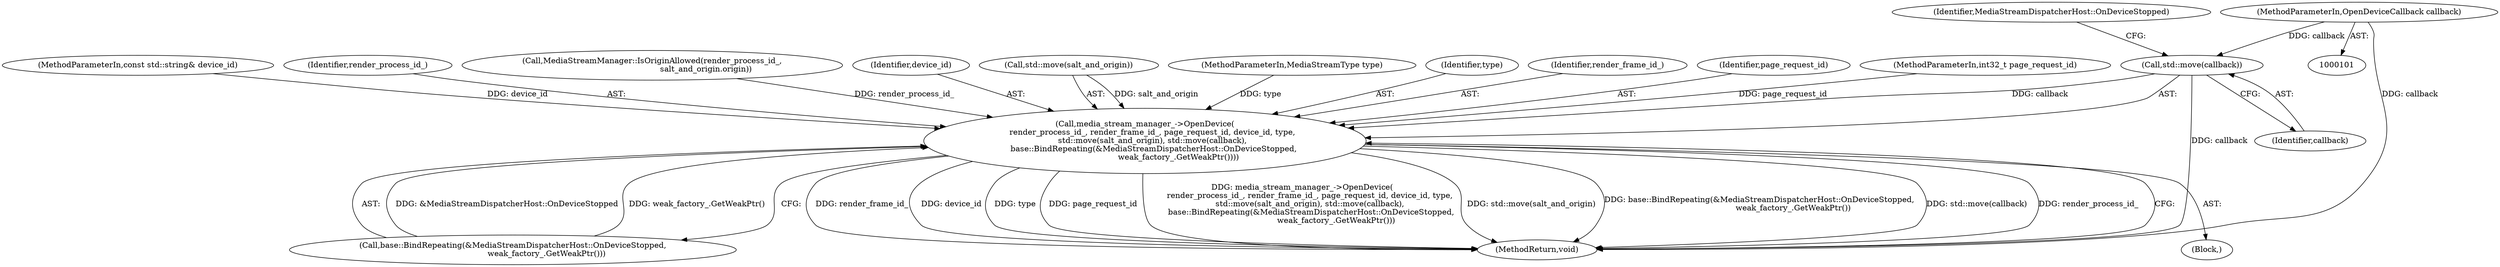 digraph "1_Chrome_971548cdca2d4c0a6fedd3db0c94372c2a27eac3_5@API" {
"1000131" [label="(Call,std::move(callback))"];
"1000105" [label="(MethodParameterIn,OpenDeviceCallback callback)"];
"1000123" [label="(Call,media_stream_manager_->OpenDevice(\n      render_process_id_, render_frame_id_, page_request_id, device_id, type,\n      std::move(salt_and_origin), std::move(callback),\n       base::BindRepeating(&MediaStreamDispatcherHost::OnDeviceStopped,\n                           weak_factory_.GetWeakPtr())))"];
"1000133" [label="(Call,base::BindRepeating(&MediaStreamDispatcherHost::OnDeviceStopped,\n                           weak_factory_.GetWeakPtr()))"];
"1000107" [label="(Block,)"];
"1000135" [label="(Identifier,MediaStreamDispatcherHost::OnDeviceStopped)"];
"1000127" [label="(Identifier,device_id)"];
"1000129" [label="(Call,std::move(salt_and_origin))"];
"1000104" [label="(MethodParameterIn,MediaStreamType type)"];
"1000128" [label="(Identifier,type)"];
"1000105" [label="(MethodParameterIn,OpenDeviceCallback callback)"];
"1000125" [label="(Identifier,render_frame_id_)"];
"1000126" [label="(Identifier,page_request_id)"];
"1000102" [label="(MethodParameterIn,int32_t page_request_id)"];
"1000103" [label="(MethodParameterIn,const std::string& device_id)"];
"1000132" [label="(Identifier,callback)"];
"1000123" [label="(Call,media_stream_manager_->OpenDevice(\n      render_process_id_, render_frame_id_, page_request_id, device_id, type,\n      std::move(salt_and_origin), std::move(callback),\n       base::BindRepeating(&MediaStreamDispatcherHost::OnDeviceStopped,\n                           weak_factory_.GetWeakPtr())))"];
"1000124" [label="(Identifier,render_process_id_)"];
"1000112" [label="(Call,MediaStreamManager::IsOriginAllowed(render_process_id_,\n                                           salt_and_origin.origin))"];
"1000131" [label="(Call,std::move(callback))"];
"1000137" [label="(MethodReturn,void)"];
"1000131" -> "1000123"  [label="AST: "];
"1000131" -> "1000132"  [label="CFG: "];
"1000132" -> "1000131"  [label="AST: "];
"1000135" -> "1000131"  [label="CFG: "];
"1000131" -> "1000137"  [label="DDG: callback"];
"1000131" -> "1000123"  [label="DDG: callback"];
"1000105" -> "1000131"  [label="DDG: callback"];
"1000105" -> "1000101"  [label="AST: "];
"1000105" -> "1000137"  [label="DDG: callback"];
"1000123" -> "1000107"  [label="AST: "];
"1000123" -> "1000133"  [label="CFG: "];
"1000124" -> "1000123"  [label="AST: "];
"1000125" -> "1000123"  [label="AST: "];
"1000126" -> "1000123"  [label="AST: "];
"1000127" -> "1000123"  [label="AST: "];
"1000128" -> "1000123"  [label="AST: "];
"1000129" -> "1000123"  [label="AST: "];
"1000133" -> "1000123"  [label="AST: "];
"1000137" -> "1000123"  [label="CFG: "];
"1000123" -> "1000137"  [label="DDG: render_frame_id_"];
"1000123" -> "1000137"  [label="DDG: device_id"];
"1000123" -> "1000137"  [label="DDG: type"];
"1000123" -> "1000137"  [label="DDG: page_request_id"];
"1000123" -> "1000137"  [label="DDG: media_stream_manager_->OpenDevice(\n      render_process_id_, render_frame_id_, page_request_id, device_id, type,\n      std::move(salt_and_origin), std::move(callback),\n       base::BindRepeating(&MediaStreamDispatcherHost::OnDeviceStopped,\n                           weak_factory_.GetWeakPtr()))"];
"1000123" -> "1000137"  [label="DDG: std::move(salt_and_origin)"];
"1000123" -> "1000137"  [label="DDG: base::BindRepeating(&MediaStreamDispatcherHost::OnDeviceStopped,\n                           weak_factory_.GetWeakPtr())"];
"1000123" -> "1000137"  [label="DDG: std::move(callback)"];
"1000123" -> "1000137"  [label="DDG: render_process_id_"];
"1000112" -> "1000123"  [label="DDG: render_process_id_"];
"1000102" -> "1000123"  [label="DDG: page_request_id"];
"1000103" -> "1000123"  [label="DDG: device_id"];
"1000104" -> "1000123"  [label="DDG: type"];
"1000129" -> "1000123"  [label="DDG: salt_and_origin"];
"1000133" -> "1000123"  [label="DDG: &MediaStreamDispatcherHost::OnDeviceStopped"];
"1000133" -> "1000123"  [label="DDG: weak_factory_.GetWeakPtr()"];
}

